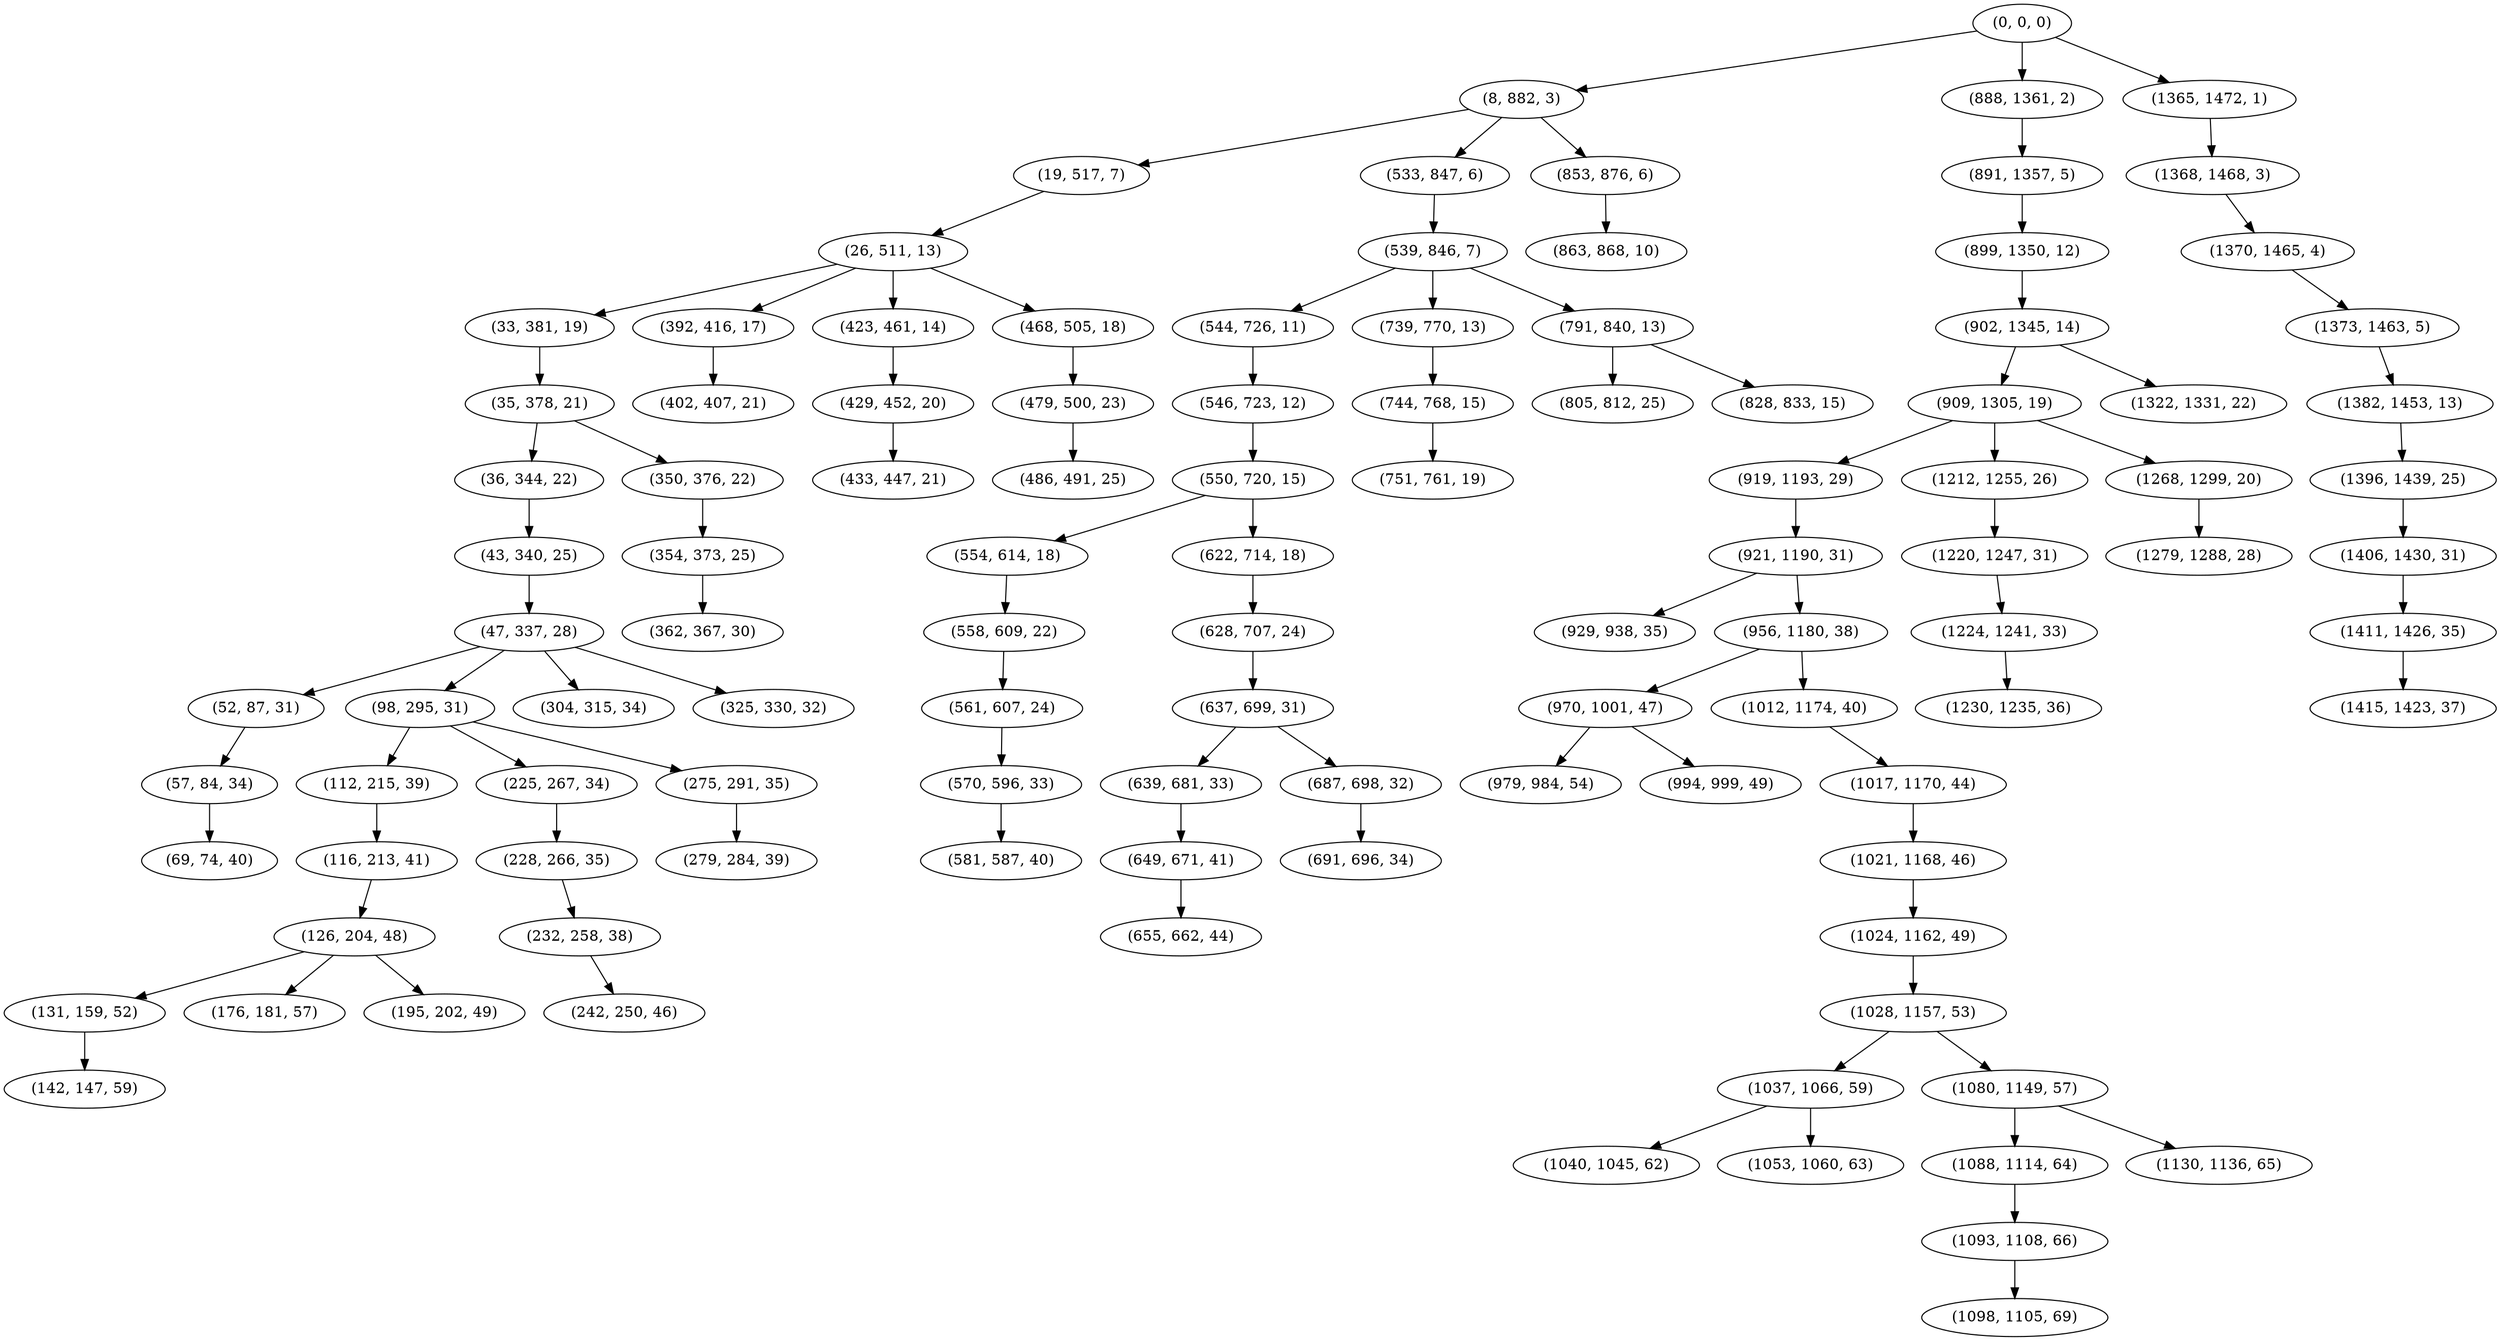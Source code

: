 digraph tree {
    "(0, 0, 0)";
    "(8, 882, 3)";
    "(19, 517, 7)";
    "(26, 511, 13)";
    "(33, 381, 19)";
    "(35, 378, 21)";
    "(36, 344, 22)";
    "(43, 340, 25)";
    "(47, 337, 28)";
    "(52, 87, 31)";
    "(57, 84, 34)";
    "(69, 74, 40)";
    "(98, 295, 31)";
    "(112, 215, 39)";
    "(116, 213, 41)";
    "(126, 204, 48)";
    "(131, 159, 52)";
    "(142, 147, 59)";
    "(176, 181, 57)";
    "(195, 202, 49)";
    "(225, 267, 34)";
    "(228, 266, 35)";
    "(232, 258, 38)";
    "(242, 250, 46)";
    "(275, 291, 35)";
    "(279, 284, 39)";
    "(304, 315, 34)";
    "(325, 330, 32)";
    "(350, 376, 22)";
    "(354, 373, 25)";
    "(362, 367, 30)";
    "(392, 416, 17)";
    "(402, 407, 21)";
    "(423, 461, 14)";
    "(429, 452, 20)";
    "(433, 447, 21)";
    "(468, 505, 18)";
    "(479, 500, 23)";
    "(486, 491, 25)";
    "(533, 847, 6)";
    "(539, 846, 7)";
    "(544, 726, 11)";
    "(546, 723, 12)";
    "(550, 720, 15)";
    "(554, 614, 18)";
    "(558, 609, 22)";
    "(561, 607, 24)";
    "(570, 596, 33)";
    "(581, 587, 40)";
    "(622, 714, 18)";
    "(628, 707, 24)";
    "(637, 699, 31)";
    "(639, 681, 33)";
    "(649, 671, 41)";
    "(655, 662, 44)";
    "(687, 698, 32)";
    "(691, 696, 34)";
    "(739, 770, 13)";
    "(744, 768, 15)";
    "(751, 761, 19)";
    "(791, 840, 13)";
    "(805, 812, 25)";
    "(828, 833, 15)";
    "(853, 876, 6)";
    "(863, 868, 10)";
    "(888, 1361, 2)";
    "(891, 1357, 5)";
    "(899, 1350, 12)";
    "(902, 1345, 14)";
    "(909, 1305, 19)";
    "(919, 1193, 29)";
    "(921, 1190, 31)";
    "(929, 938, 35)";
    "(956, 1180, 38)";
    "(970, 1001, 47)";
    "(979, 984, 54)";
    "(994, 999, 49)";
    "(1012, 1174, 40)";
    "(1017, 1170, 44)";
    "(1021, 1168, 46)";
    "(1024, 1162, 49)";
    "(1028, 1157, 53)";
    "(1037, 1066, 59)";
    "(1040, 1045, 62)";
    "(1053, 1060, 63)";
    "(1080, 1149, 57)";
    "(1088, 1114, 64)";
    "(1093, 1108, 66)";
    "(1098, 1105, 69)";
    "(1130, 1136, 65)";
    "(1212, 1255, 26)";
    "(1220, 1247, 31)";
    "(1224, 1241, 33)";
    "(1230, 1235, 36)";
    "(1268, 1299, 20)";
    "(1279, 1288, 28)";
    "(1322, 1331, 22)";
    "(1365, 1472, 1)";
    "(1368, 1468, 3)";
    "(1370, 1465, 4)";
    "(1373, 1463, 5)";
    "(1382, 1453, 13)";
    "(1396, 1439, 25)";
    "(1406, 1430, 31)";
    "(1411, 1426, 35)";
    "(1415, 1423, 37)";
    "(0, 0, 0)" -> "(8, 882, 3)";
    "(0, 0, 0)" -> "(888, 1361, 2)";
    "(0, 0, 0)" -> "(1365, 1472, 1)";
    "(8, 882, 3)" -> "(19, 517, 7)";
    "(8, 882, 3)" -> "(533, 847, 6)";
    "(8, 882, 3)" -> "(853, 876, 6)";
    "(19, 517, 7)" -> "(26, 511, 13)";
    "(26, 511, 13)" -> "(33, 381, 19)";
    "(26, 511, 13)" -> "(392, 416, 17)";
    "(26, 511, 13)" -> "(423, 461, 14)";
    "(26, 511, 13)" -> "(468, 505, 18)";
    "(33, 381, 19)" -> "(35, 378, 21)";
    "(35, 378, 21)" -> "(36, 344, 22)";
    "(35, 378, 21)" -> "(350, 376, 22)";
    "(36, 344, 22)" -> "(43, 340, 25)";
    "(43, 340, 25)" -> "(47, 337, 28)";
    "(47, 337, 28)" -> "(52, 87, 31)";
    "(47, 337, 28)" -> "(98, 295, 31)";
    "(47, 337, 28)" -> "(304, 315, 34)";
    "(47, 337, 28)" -> "(325, 330, 32)";
    "(52, 87, 31)" -> "(57, 84, 34)";
    "(57, 84, 34)" -> "(69, 74, 40)";
    "(98, 295, 31)" -> "(112, 215, 39)";
    "(98, 295, 31)" -> "(225, 267, 34)";
    "(98, 295, 31)" -> "(275, 291, 35)";
    "(112, 215, 39)" -> "(116, 213, 41)";
    "(116, 213, 41)" -> "(126, 204, 48)";
    "(126, 204, 48)" -> "(131, 159, 52)";
    "(126, 204, 48)" -> "(176, 181, 57)";
    "(126, 204, 48)" -> "(195, 202, 49)";
    "(131, 159, 52)" -> "(142, 147, 59)";
    "(225, 267, 34)" -> "(228, 266, 35)";
    "(228, 266, 35)" -> "(232, 258, 38)";
    "(232, 258, 38)" -> "(242, 250, 46)";
    "(275, 291, 35)" -> "(279, 284, 39)";
    "(350, 376, 22)" -> "(354, 373, 25)";
    "(354, 373, 25)" -> "(362, 367, 30)";
    "(392, 416, 17)" -> "(402, 407, 21)";
    "(423, 461, 14)" -> "(429, 452, 20)";
    "(429, 452, 20)" -> "(433, 447, 21)";
    "(468, 505, 18)" -> "(479, 500, 23)";
    "(479, 500, 23)" -> "(486, 491, 25)";
    "(533, 847, 6)" -> "(539, 846, 7)";
    "(539, 846, 7)" -> "(544, 726, 11)";
    "(539, 846, 7)" -> "(739, 770, 13)";
    "(539, 846, 7)" -> "(791, 840, 13)";
    "(544, 726, 11)" -> "(546, 723, 12)";
    "(546, 723, 12)" -> "(550, 720, 15)";
    "(550, 720, 15)" -> "(554, 614, 18)";
    "(550, 720, 15)" -> "(622, 714, 18)";
    "(554, 614, 18)" -> "(558, 609, 22)";
    "(558, 609, 22)" -> "(561, 607, 24)";
    "(561, 607, 24)" -> "(570, 596, 33)";
    "(570, 596, 33)" -> "(581, 587, 40)";
    "(622, 714, 18)" -> "(628, 707, 24)";
    "(628, 707, 24)" -> "(637, 699, 31)";
    "(637, 699, 31)" -> "(639, 681, 33)";
    "(637, 699, 31)" -> "(687, 698, 32)";
    "(639, 681, 33)" -> "(649, 671, 41)";
    "(649, 671, 41)" -> "(655, 662, 44)";
    "(687, 698, 32)" -> "(691, 696, 34)";
    "(739, 770, 13)" -> "(744, 768, 15)";
    "(744, 768, 15)" -> "(751, 761, 19)";
    "(791, 840, 13)" -> "(805, 812, 25)";
    "(791, 840, 13)" -> "(828, 833, 15)";
    "(853, 876, 6)" -> "(863, 868, 10)";
    "(888, 1361, 2)" -> "(891, 1357, 5)";
    "(891, 1357, 5)" -> "(899, 1350, 12)";
    "(899, 1350, 12)" -> "(902, 1345, 14)";
    "(902, 1345, 14)" -> "(909, 1305, 19)";
    "(902, 1345, 14)" -> "(1322, 1331, 22)";
    "(909, 1305, 19)" -> "(919, 1193, 29)";
    "(909, 1305, 19)" -> "(1212, 1255, 26)";
    "(909, 1305, 19)" -> "(1268, 1299, 20)";
    "(919, 1193, 29)" -> "(921, 1190, 31)";
    "(921, 1190, 31)" -> "(929, 938, 35)";
    "(921, 1190, 31)" -> "(956, 1180, 38)";
    "(956, 1180, 38)" -> "(970, 1001, 47)";
    "(956, 1180, 38)" -> "(1012, 1174, 40)";
    "(970, 1001, 47)" -> "(979, 984, 54)";
    "(970, 1001, 47)" -> "(994, 999, 49)";
    "(1012, 1174, 40)" -> "(1017, 1170, 44)";
    "(1017, 1170, 44)" -> "(1021, 1168, 46)";
    "(1021, 1168, 46)" -> "(1024, 1162, 49)";
    "(1024, 1162, 49)" -> "(1028, 1157, 53)";
    "(1028, 1157, 53)" -> "(1037, 1066, 59)";
    "(1028, 1157, 53)" -> "(1080, 1149, 57)";
    "(1037, 1066, 59)" -> "(1040, 1045, 62)";
    "(1037, 1066, 59)" -> "(1053, 1060, 63)";
    "(1080, 1149, 57)" -> "(1088, 1114, 64)";
    "(1080, 1149, 57)" -> "(1130, 1136, 65)";
    "(1088, 1114, 64)" -> "(1093, 1108, 66)";
    "(1093, 1108, 66)" -> "(1098, 1105, 69)";
    "(1212, 1255, 26)" -> "(1220, 1247, 31)";
    "(1220, 1247, 31)" -> "(1224, 1241, 33)";
    "(1224, 1241, 33)" -> "(1230, 1235, 36)";
    "(1268, 1299, 20)" -> "(1279, 1288, 28)";
    "(1365, 1472, 1)" -> "(1368, 1468, 3)";
    "(1368, 1468, 3)" -> "(1370, 1465, 4)";
    "(1370, 1465, 4)" -> "(1373, 1463, 5)";
    "(1373, 1463, 5)" -> "(1382, 1453, 13)";
    "(1382, 1453, 13)" -> "(1396, 1439, 25)";
    "(1396, 1439, 25)" -> "(1406, 1430, 31)";
    "(1406, 1430, 31)" -> "(1411, 1426, 35)";
    "(1411, 1426, 35)" -> "(1415, 1423, 37)";
}
